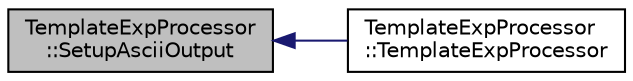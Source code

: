 digraph "TemplateExpProcessor::SetupAsciiOutput"
{
  edge [fontname="Helvetica",fontsize="10",labelfontname="Helvetica",labelfontsize="10"];
  node [fontname="Helvetica",fontsize="10",shape=record];
  rankdir="LR";
  Node1 [label="TemplateExpProcessor\l::SetupAsciiOutput",height=0.2,width=0.4,color="black", fillcolor="grey75", style="filled", fontcolor="black"];
  Node1 -> Node2 [dir="back",color="midnightblue",fontsize="10",style="solid",fontname="Helvetica"];
  Node2 [label="TemplateExpProcessor\l::TemplateExpProcessor",height=0.2,width=0.4,color="black", fillcolor="white", style="filled",URL="$d9/ddc/class_template_exp_processor.html#a365a42bf12191de537409013bde5c39c"];
}

